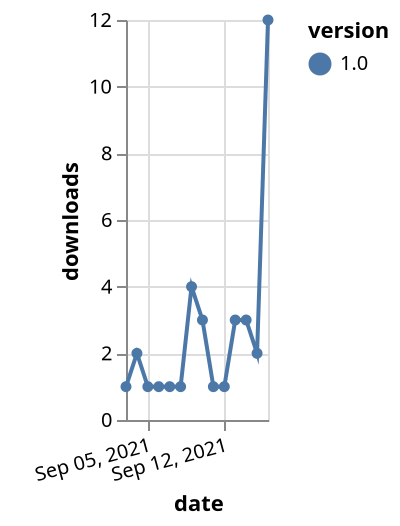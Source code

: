 {"$schema": "https://vega.github.io/schema/vega-lite/v5.json", "description": "A simple bar chart with embedded data.", "data": {"values": [{"date": "2021-09-03", "total": 178, "delta": 1, "version": "1.0"}, {"date": "2021-09-04", "total": 180, "delta": 2, "version": "1.0"}, {"date": "2021-09-05", "total": 181, "delta": 1, "version": "1.0"}, {"date": "2021-09-06", "total": 182, "delta": 1, "version": "1.0"}, {"date": "2021-09-07", "total": 183, "delta": 1, "version": "1.0"}, {"date": "2021-09-08", "total": 184, "delta": 1, "version": "1.0"}, {"date": "2021-09-09", "total": 188, "delta": 4, "version": "1.0"}, {"date": "2021-09-10", "total": 191, "delta": 3, "version": "1.0"}, {"date": "2021-09-11", "total": 192, "delta": 1, "version": "1.0"}, {"date": "2021-09-12", "total": 193, "delta": 1, "version": "1.0"}, {"date": "2021-09-13", "total": 196, "delta": 3, "version": "1.0"}, {"date": "2021-09-14", "total": 199, "delta": 3, "version": "1.0"}, {"date": "2021-09-15", "total": 201, "delta": 2, "version": "1.0"}, {"date": "2021-09-16", "total": 213, "delta": 12, "version": "1.0"}]}, "width": "container", "mark": {"type": "line", "point": {"filled": true}}, "encoding": {"x": {"field": "date", "type": "temporal", "timeUnit": "yearmonthdate", "title": "date", "axis": {"labelAngle": -15}}, "y": {"field": "delta", "type": "quantitative", "title": "downloads"}, "color": {"field": "version", "type": "nominal"}, "tooltip": {"field": "delta"}}}